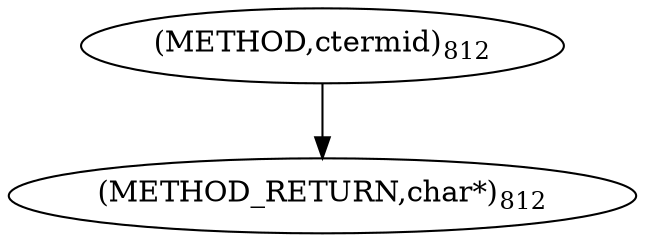 digraph "ctermid" {  
"73920" [label = <(METHOD,ctermid)<SUB>812</SUB>> ]
"73922" [label = <(METHOD_RETURN,char*)<SUB>812</SUB>> ]
  "73920" -> "73922" 
}
